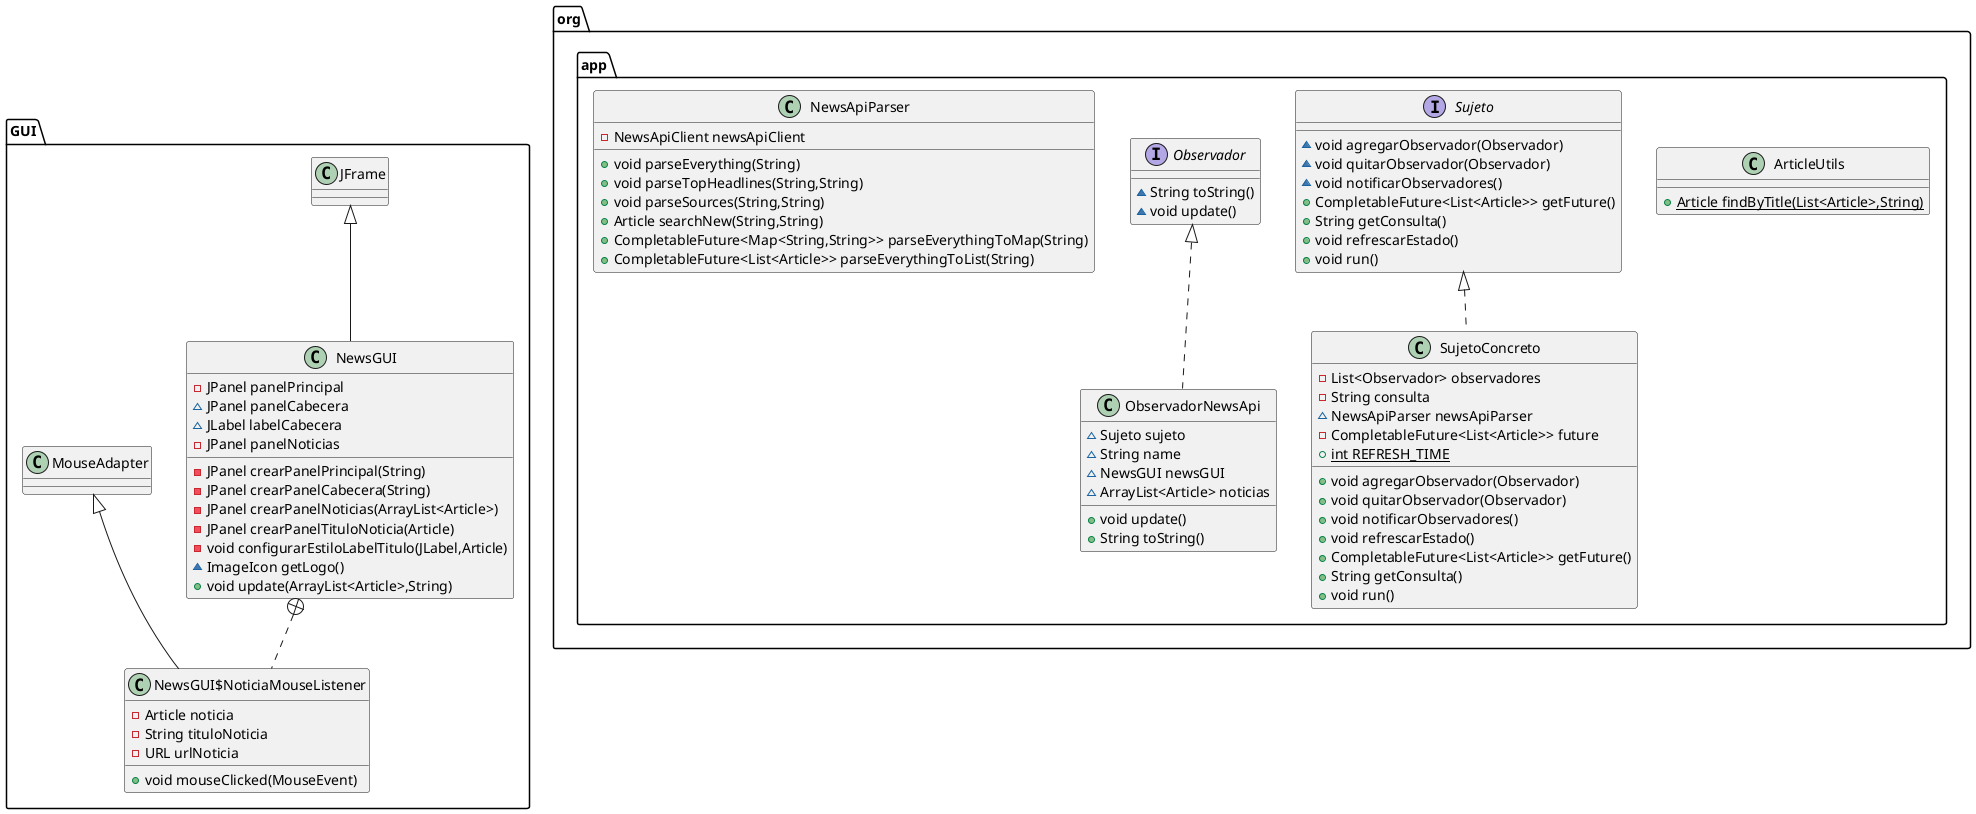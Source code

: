 @startuml
class GUI.NewsGUI {
- JPanel panelPrincipal
~ JPanel panelCabecera
~ JLabel labelCabecera
- JPanel panelNoticias
- JPanel crearPanelPrincipal(String)
- JPanel crearPanelCabecera(String)
- JPanel crearPanelNoticias(ArrayList<Article>)
- JPanel crearPanelTituloNoticia(Article)
- void configurarEstiloLabelTitulo(JLabel,Article)
~ ImageIcon getLogo()
+ void update(ArrayList<Article>,String)
}
class GUI.NewsGUI$NoticiaMouseListener {
- Article noticia
- String tituloNoticia
- URL urlNoticia
+ void mouseClicked(MouseEvent)
}
class org.app.ArticleUtils {
+ {static} Article findByTitle(List<Article>,String)
}
class org.app.SujetoConcreto {
- List<Observador> observadores
- String consulta
~ NewsApiParser newsApiParser
- CompletableFuture<List<Article>> future
+ {static} int REFRESH_TIME
+ void agregarObservador(Observador)
+ void quitarObservador(Observador)
+ void notificarObservadores()
+ void refrescarEstado()
+ CompletableFuture<List<Article>> getFuture()
+ String getConsulta()
+ void run()
}
class org.app.ObservadorNewsApi {
~ Sujeto sujeto
~ String name
~ NewsGUI newsGUI
~ ArrayList<Article> noticias
+ void update()
+ String toString()
}
interface org.app.Sujeto {
~ void agregarObservador(Observador)
~ void quitarObservador(Observador)
~ void notificarObservadores()
+ CompletableFuture<List<Article>> getFuture()
+ String getConsulta()
+ void refrescarEstado()
+ void run()
}
interface org.app.Observador {
~ String toString()
~ void update()
}
class org.app.NewsApiParser {
- NewsApiClient newsApiClient
+ void parseEverything(String)
+ void parseTopHeadlines(String,String)
+ void parseSources(String,String)
+ Article searchNew(String,String)
+ CompletableFuture<Map<String,String>> parseEverythingToMap(String)
+ CompletableFuture<List<Article>> parseEverythingToList(String)
}


GUI.JFrame <|-- GUI.NewsGUI
GUI.NewsGUI +.. GUI.NewsGUI$NoticiaMouseListener
GUI.MouseAdapter <|-- GUI.NewsGUI$NoticiaMouseListener
org.app.Sujeto <|.. org.app.SujetoConcreto
org.app.Observador <|.. org.app.ObservadorNewsApi
@enduml